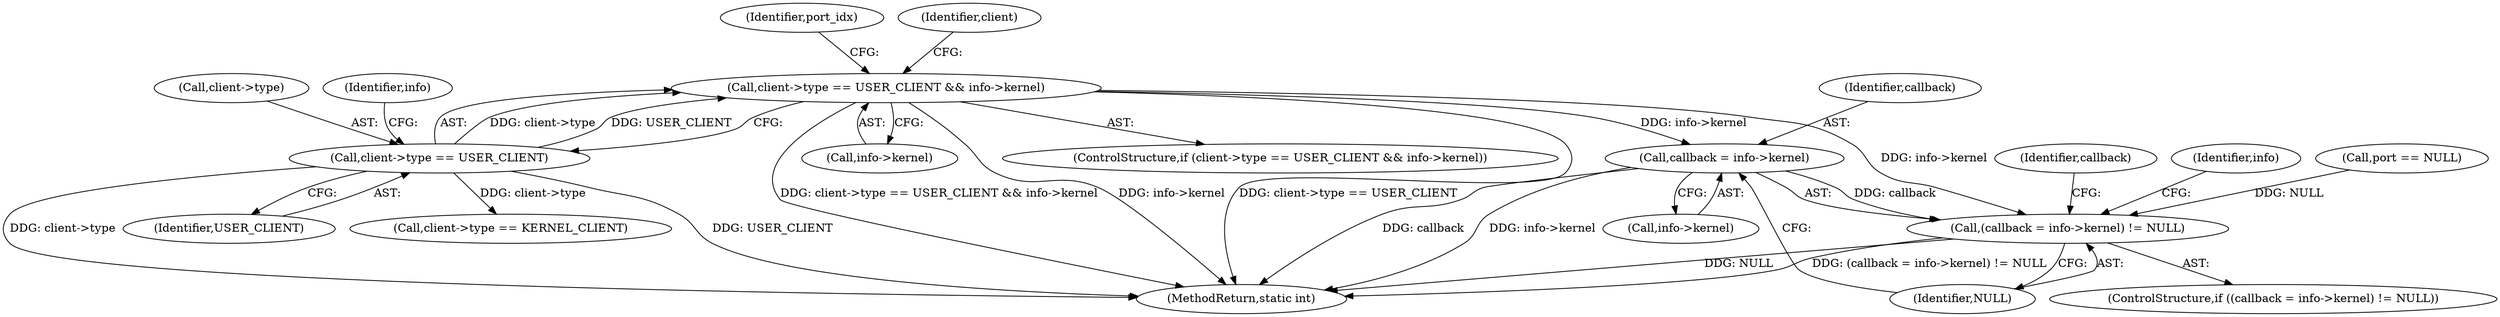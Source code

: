digraph "0_linux_71105998845fb012937332fe2e806d443c09e026@pointer" {
"1000184" [label="(Call,callback = info->kernel)"];
"1000150" [label="(Call,client->type == USER_CLIENT && info->kernel)"];
"1000151" [label="(Call,client->type == USER_CLIENT)"];
"1000183" [label="(Call,(callback = info->kernel) != NULL)"];
"1000151" [label="(Call,client->type == USER_CLIENT)"];
"1000284" [label="(MethodReturn,static int)"];
"1000150" [label="(Call,client->type == USER_CLIENT && info->kernel)"];
"1000161" [label="(Identifier,port_idx)"];
"1000182" [label="(ControlStructure,if ((callback = info->kernel) != NULL))"];
"1000193" [label="(Identifier,callback)"];
"1000184" [label="(Call,callback = info->kernel)"];
"1000189" [label="(Identifier,NULL)"];
"1000156" [label="(Call,info->kernel)"];
"1000185" [label="(Identifier,callback)"];
"1000157" [label="(Identifier,info)"];
"1000261" [label="(Identifier,info)"];
"1000155" [label="(Identifier,USER_CLIENT)"];
"1000176" [label="(Call,client->type == KERNEL_CLIENT)"];
"1000178" [label="(Identifier,client)"];
"1000143" [label="(Call,port == NULL)"];
"1000152" [label="(Call,client->type)"];
"1000183" [label="(Call,(callback = info->kernel) != NULL)"];
"1000149" [label="(ControlStructure,if (client->type == USER_CLIENT && info->kernel))"];
"1000186" [label="(Call,info->kernel)"];
"1000184" -> "1000183"  [label="AST: "];
"1000184" -> "1000186"  [label="CFG: "];
"1000185" -> "1000184"  [label="AST: "];
"1000186" -> "1000184"  [label="AST: "];
"1000189" -> "1000184"  [label="CFG: "];
"1000184" -> "1000284"  [label="DDG: callback"];
"1000184" -> "1000284"  [label="DDG: info->kernel"];
"1000184" -> "1000183"  [label="DDG: callback"];
"1000150" -> "1000184"  [label="DDG: info->kernel"];
"1000150" -> "1000149"  [label="AST: "];
"1000150" -> "1000151"  [label="CFG: "];
"1000150" -> "1000156"  [label="CFG: "];
"1000151" -> "1000150"  [label="AST: "];
"1000156" -> "1000150"  [label="AST: "];
"1000161" -> "1000150"  [label="CFG: "];
"1000178" -> "1000150"  [label="CFG: "];
"1000150" -> "1000284"  [label="DDG: client->type == USER_CLIENT"];
"1000150" -> "1000284"  [label="DDG: client->type == USER_CLIENT && info->kernel"];
"1000150" -> "1000284"  [label="DDG: info->kernel"];
"1000151" -> "1000150"  [label="DDG: client->type"];
"1000151" -> "1000150"  [label="DDG: USER_CLIENT"];
"1000150" -> "1000183"  [label="DDG: info->kernel"];
"1000151" -> "1000155"  [label="CFG: "];
"1000152" -> "1000151"  [label="AST: "];
"1000155" -> "1000151"  [label="AST: "];
"1000157" -> "1000151"  [label="CFG: "];
"1000151" -> "1000284"  [label="DDG: client->type"];
"1000151" -> "1000284"  [label="DDG: USER_CLIENT"];
"1000151" -> "1000176"  [label="DDG: client->type"];
"1000183" -> "1000182"  [label="AST: "];
"1000183" -> "1000189"  [label="CFG: "];
"1000189" -> "1000183"  [label="AST: "];
"1000193" -> "1000183"  [label="CFG: "];
"1000261" -> "1000183"  [label="CFG: "];
"1000183" -> "1000284"  [label="DDG: NULL"];
"1000183" -> "1000284"  [label="DDG: (callback = info->kernel) != NULL"];
"1000143" -> "1000183"  [label="DDG: NULL"];
}
